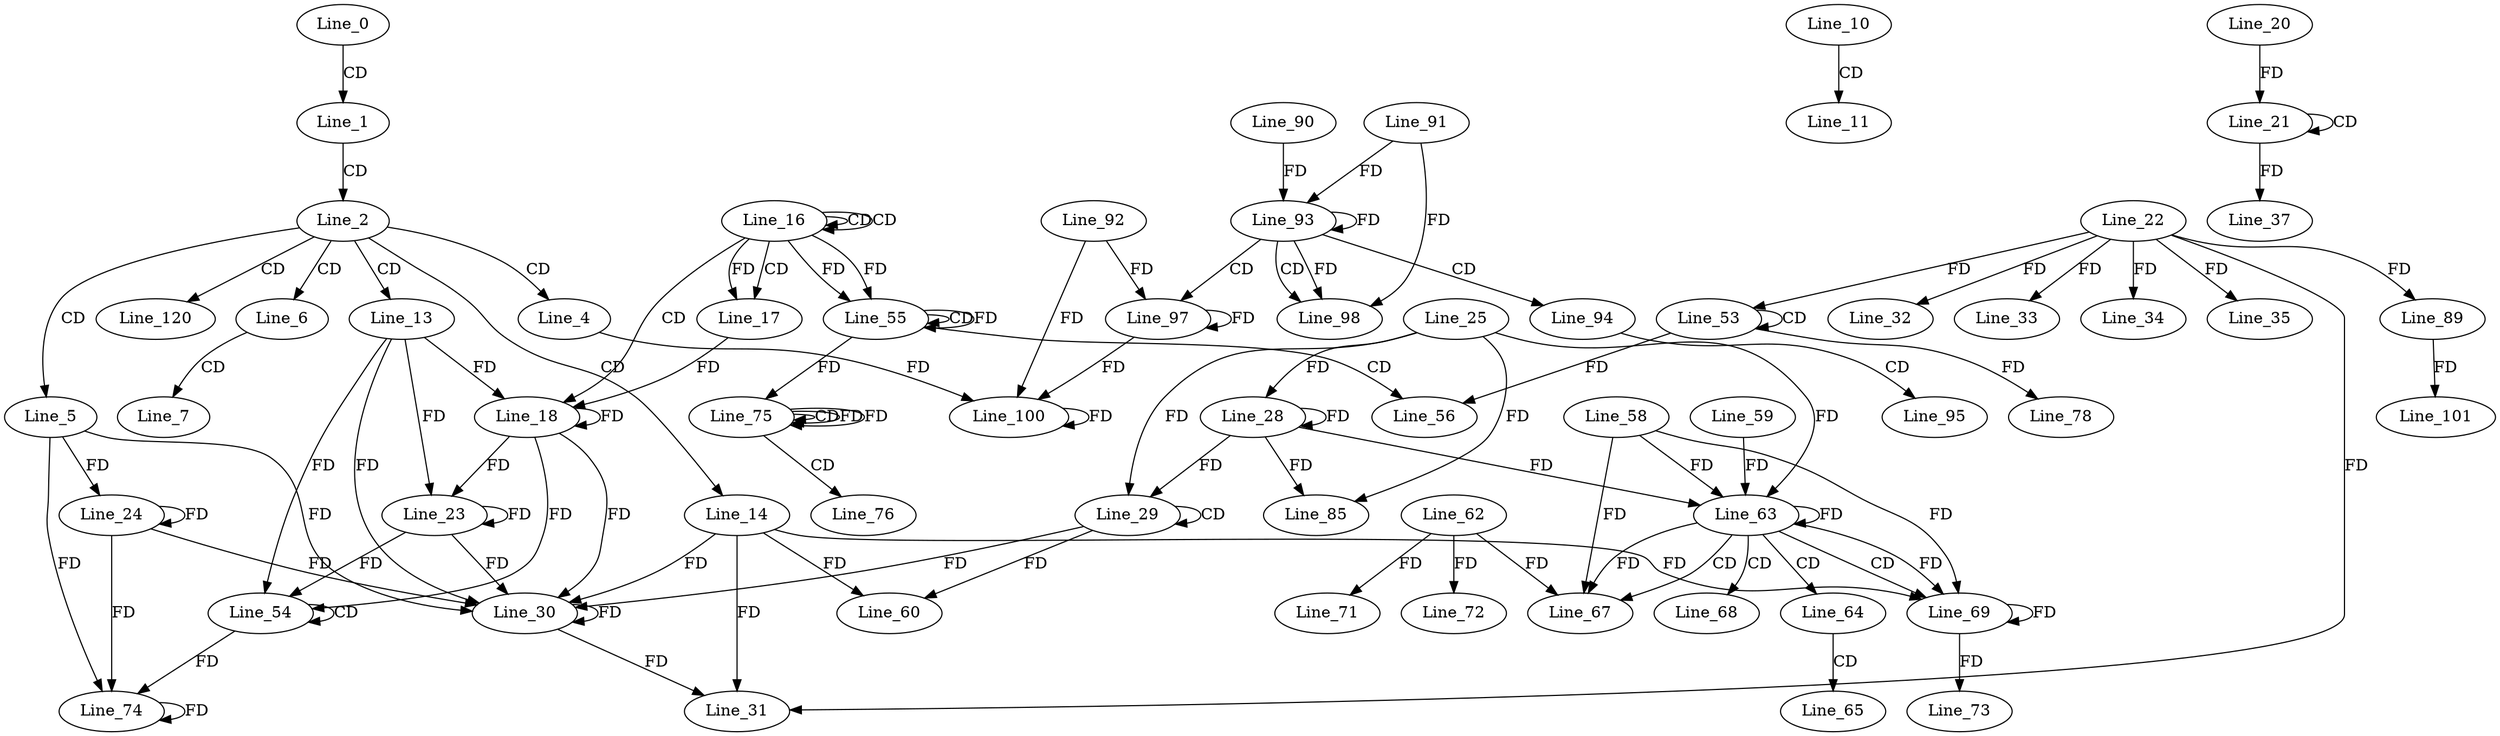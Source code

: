 digraph G {
  Line_0;
  Line_1;
  Line_2;
  Line_4;
  Line_5;
  Line_6;
  Line_7;
  Line_10;
  Line_11;
  Line_13;
  Line_14;
  Line_16;
  Line_16;
  Line_16;
  Line_16;
  Line_17;
  Line_17;
  Line_18;
  Line_18;
  Line_18;
  Line_21;
  Line_21;
  Line_20;
  Line_23;
  Line_24;
  Line_25;
  Line_28;
  Line_29;
  Line_29;
  Line_30;
  Line_30;
  Line_30;
  Line_22;
  Line_31;
  Line_31;
  Line_32;
  Line_33;
  Line_34;
  Line_35;
  Line_37;
  Line_53;
  Line_53;
  Line_54;
  Line_54;
  Line_55;
  Line_55;
  Line_55;
  Line_56;
  Line_60;
  Line_63;
  Line_58;
  Line_63;
  Line_59;
  Line_63;
  Line_64;
  Line_65;
  Line_67;
  Line_62;
  Line_68;
  Line_69;
  Line_71;
  Line_72;
  Line_73;
  Line_74;
  Line_74;
  Line_75;
  Line_75;
  Line_75;
  Line_76;
  Line_78;
  Line_85;
  Line_89;
  Line_93;
  Line_91;
  Line_93;
  Line_90;
  Line_93;
  Line_94;
  Line_95;
  Line_97;
  Line_92;
  Line_98;
  Line_100;
  Line_89;
  Line_101;
  Line_120;
  Line_0 -> Line_1 [ label="CD" ];
  Line_1 -> Line_2 [ label="CD" ];
  Line_2 -> Line_4 [ label="CD" ];
  Line_2 -> Line_5 [ label="CD" ];
  Line_2 -> Line_6 [ label="CD" ];
  Line_6 -> Line_7 [ label="CD" ];
  Line_10 -> Line_11 [ label="CD" ];
  Line_2 -> Line_13 [ label="CD" ];
  Line_2 -> Line_14 [ label="CD" ];
  Line_16 -> Line_16 [ label="CD" ];
  Line_16 -> Line_16 [ label="CD" ];
  Line_16 -> Line_17 [ label="CD" ];
  Line_16 -> Line_17 [ label="FD" ];
  Line_16 -> Line_18 [ label="CD" ];
  Line_18 -> Line_18 [ label="FD" ];
  Line_13 -> Line_18 [ label="FD" ];
  Line_17 -> Line_18 [ label="FD" ];
  Line_21 -> Line_21 [ label="CD" ];
  Line_20 -> Line_21 [ label="FD" ];
  Line_18 -> Line_23 [ label="FD" ];
  Line_13 -> Line_23 [ label="FD" ];
  Line_23 -> Line_23 [ label="FD" ];
  Line_5 -> Line_24 [ label="FD" ];
  Line_24 -> Line_24 [ label="FD" ];
  Line_25 -> Line_28 [ label="FD" ];
  Line_28 -> Line_28 [ label="FD" ];
  Line_29 -> Line_29 [ label="CD" ];
  Line_25 -> Line_29 [ label="FD" ];
  Line_28 -> Line_29 [ label="FD" ];
  Line_14 -> Line_30 [ label="FD" ];
  Line_30 -> Line_30 [ label="FD" ];
  Line_29 -> Line_30 [ label="FD" ];
  Line_18 -> Line_30 [ label="FD" ];
  Line_13 -> Line_30 [ label="FD" ];
  Line_23 -> Line_30 [ label="FD" ];
  Line_5 -> Line_30 [ label="FD" ];
  Line_24 -> Line_30 [ label="FD" ];
  Line_22 -> Line_31 [ label="FD" ];
  Line_14 -> Line_31 [ label="FD" ];
  Line_30 -> Line_31 [ label="FD" ];
  Line_22 -> Line_32 [ label="FD" ];
  Line_22 -> Line_33 [ label="FD" ];
  Line_22 -> Line_34 [ label="FD" ];
  Line_22 -> Line_35 [ label="FD" ];
  Line_21 -> Line_37 [ label="FD" ];
  Line_53 -> Line_53 [ label="CD" ];
  Line_22 -> Line_53 [ label="FD" ];
  Line_54 -> Line_54 [ label="CD" ];
  Line_18 -> Line_54 [ label="FD" ];
  Line_13 -> Line_54 [ label="FD" ];
  Line_23 -> Line_54 [ label="FD" ];
  Line_16 -> Line_55 [ label="FD" ];
  Line_55 -> Line_55 [ label="CD" ];
  Line_55 -> Line_55 [ label="FD" ];
  Line_16 -> Line_55 [ label="FD" ];
  Line_55 -> Line_56 [ label="CD" ];
  Line_53 -> Line_56 [ label="FD" ];
  Line_29 -> Line_60 [ label="FD" ];
  Line_14 -> Line_60 [ label="FD" ];
  Line_63 -> Line_63 [ label="FD" ];
  Line_58 -> Line_63 [ label="FD" ];
  Line_25 -> Line_63 [ label="FD" ];
  Line_28 -> Line_63 [ label="FD" ];
  Line_59 -> Line_63 [ label="FD" ];
  Line_63 -> Line_64 [ label="CD" ];
  Line_64 -> Line_65 [ label="CD" ];
  Line_63 -> Line_67 [ label="CD" ];
  Line_62 -> Line_67 [ label="FD" ];
  Line_63 -> Line_67 [ label="FD" ];
  Line_58 -> Line_67 [ label="FD" ];
  Line_63 -> Line_68 [ label="CD" ];
  Line_63 -> Line_69 [ label="CD" ];
  Line_69 -> Line_69 [ label="FD" ];
  Line_14 -> Line_69 [ label="FD" ];
  Line_63 -> Line_69 [ label="FD" ];
  Line_58 -> Line_69 [ label="FD" ];
  Line_62 -> Line_71 [ label="FD" ];
  Line_62 -> Line_72 [ label="FD" ];
  Line_69 -> Line_73 [ label="FD" ];
  Line_54 -> Line_74 [ label="FD" ];
  Line_74 -> Line_74 [ label="FD" ];
  Line_5 -> Line_74 [ label="FD" ];
  Line_24 -> Line_74 [ label="FD" ];
  Line_55 -> Line_75 [ label="FD" ];
  Line_75 -> Line_75 [ label="CD" ];
  Line_75 -> Line_75 [ label="FD" ];
  Line_75 -> Line_76 [ label="CD" ];
  Line_53 -> Line_78 [ label="FD" ];
  Line_25 -> Line_85 [ label="FD" ];
  Line_28 -> Line_85 [ label="FD" ];
  Line_22 -> Line_89 [ label="FD" ];
  Line_93 -> Line_93 [ label="FD" ];
  Line_91 -> Line_93 [ label="FD" ];
  Line_90 -> Line_93 [ label="FD" ];
  Line_93 -> Line_94 [ label="CD" ];
  Line_94 -> Line_95 [ label="CD" ];
  Line_93 -> Line_97 [ label="CD" ];
  Line_97 -> Line_97 [ label="FD" ];
  Line_92 -> Line_97 [ label="FD" ];
  Line_93 -> Line_98 [ label="CD" ];
  Line_93 -> Line_98 [ label="FD" ];
  Line_91 -> Line_98 [ label="FD" ];
  Line_4 -> Line_100 [ label="FD" ];
  Line_100 -> Line_100 [ label="FD" ];
  Line_97 -> Line_100 [ label="FD" ];
  Line_92 -> Line_100 [ label="FD" ];
  Line_89 -> Line_101 [ label="FD" ];
  Line_2 -> Line_120 [ label="CD" ];
  Line_75 -> Line_75 [ label="FD" ];
}
